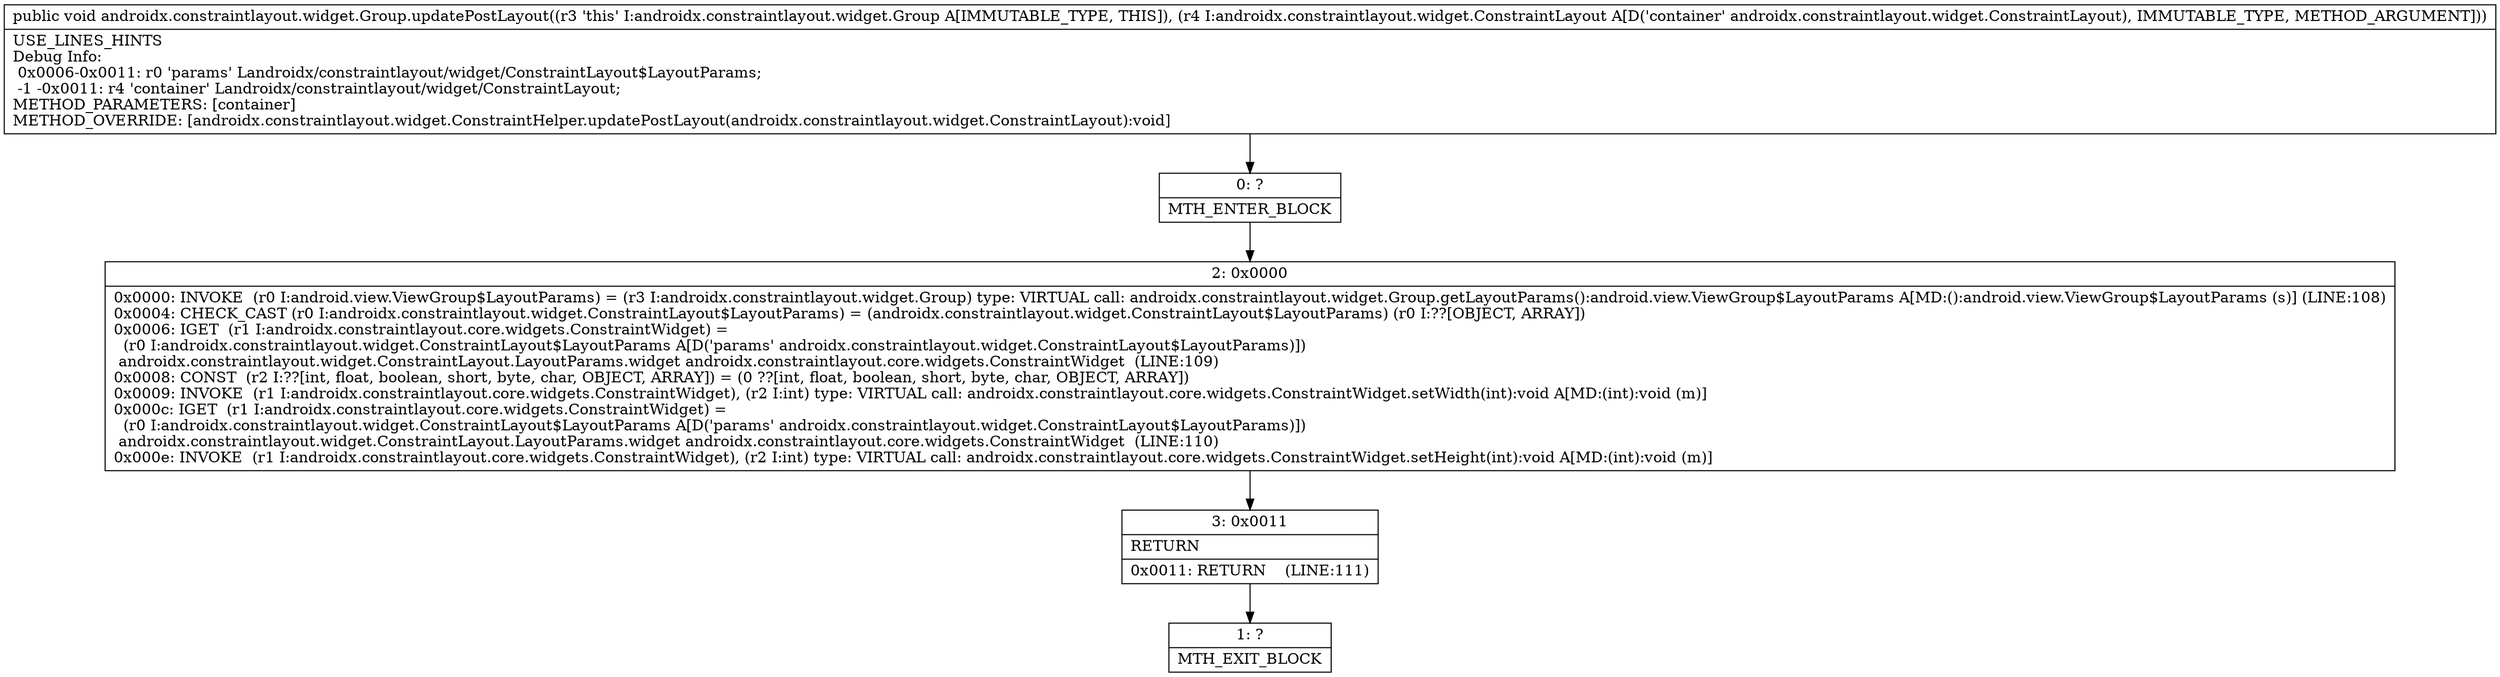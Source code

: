 digraph "CFG forandroidx.constraintlayout.widget.Group.updatePostLayout(Landroidx\/constraintlayout\/widget\/ConstraintLayout;)V" {
Node_0 [shape=record,label="{0\:\ ?|MTH_ENTER_BLOCK\l}"];
Node_2 [shape=record,label="{2\:\ 0x0000|0x0000: INVOKE  (r0 I:android.view.ViewGroup$LayoutParams) = (r3 I:androidx.constraintlayout.widget.Group) type: VIRTUAL call: androidx.constraintlayout.widget.Group.getLayoutParams():android.view.ViewGroup$LayoutParams A[MD:():android.view.ViewGroup$LayoutParams (s)] (LINE:108)\l0x0004: CHECK_CAST (r0 I:androidx.constraintlayout.widget.ConstraintLayout$LayoutParams) = (androidx.constraintlayout.widget.ConstraintLayout$LayoutParams) (r0 I:??[OBJECT, ARRAY]) \l0x0006: IGET  (r1 I:androidx.constraintlayout.core.widgets.ConstraintWidget) = \l  (r0 I:androidx.constraintlayout.widget.ConstraintLayout$LayoutParams A[D('params' androidx.constraintlayout.widget.ConstraintLayout$LayoutParams)])\l androidx.constraintlayout.widget.ConstraintLayout.LayoutParams.widget androidx.constraintlayout.core.widgets.ConstraintWidget  (LINE:109)\l0x0008: CONST  (r2 I:??[int, float, boolean, short, byte, char, OBJECT, ARRAY]) = (0 ??[int, float, boolean, short, byte, char, OBJECT, ARRAY]) \l0x0009: INVOKE  (r1 I:androidx.constraintlayout.core.widgets.ConstraintWidget), (r2 I:int) type: VIRTUAL call: androidx.constraintlayout.core.widgets.ConstraintWidget.setWidth(int):void A[MD:(int):void (m)]\l0x000c: IGET  (r1 I:androidx.constraintlayout.core.widgets.ConstraintWidget) = \l  (r0 I:androidx.constraintlayout.widget.ConstraintLayout$LayoutParams A[D('params' androidx.constraintlayout.widget.ConstraintLayout$LayoutParams)])\l androidx.constraintlayout.widget.ConstraintLayout.LayoutParams.widget androidx.constraintlayout.core.widgets.ConstraintWidget  (LINE:110)\l0x000e: INVOKE  (r1 I:androidx.constraintlayout.core.widgets.ConstraintWidget), (r2 I:int) type: VIRTUAL call: androidx.constraintlayout.core.widgets.ConstraintWidget.setHeight(int):void A[MD:(int):void (m)]\l}"];
Node_3 [shape=record,label="{3\:\ 0x0011|RETURN\l|0x0011: RETURN    (LINE:111)\l}"];
Node_1 [shape=record,label="{1\:\ ?|MTH_EXIT_BLOCK\l}"];
MethodNode[shape=record,label="{public void androidx.constraintlayout.widget.Group.updatePostLayout((r3 'this' I:androidx.constraintlayout.widget.Group A[IMMUTABLE_TYPE, THIS]), (r4 I:androidx.constraintlayout.widget.ConstraintLayout A[D('container' androidx.constraintlayout.widget.ConstraintLayout), IMMUTABLE_TYPE, METHOD_ARGUMENT]))  | USE_LINES_HINTS\lDebug Info:\l  0x0006\-0x0011: r0 'params' Landroidx\/constraintlayout\/widget\/ConstraintLayout$LayoutParams;\l  \-1 \-0x0011: r4 'container' Landroidx\/constraintlayout\/widget\/ConstraintLayout;\lMETHOD_PARAMETERS: [container]\lMETHOD_OVERRIDE: [androidx.constraintlayout.widget.ConstraintHelper.updatePostLayout(androidx.constraintlayout.widget.ConstraintLayout):void]\l}"];
MethodNode -> Node_0;Node_0 -> Node_2;
Node_2 -> Node_3;
Node_3 -> Node_1;
}


